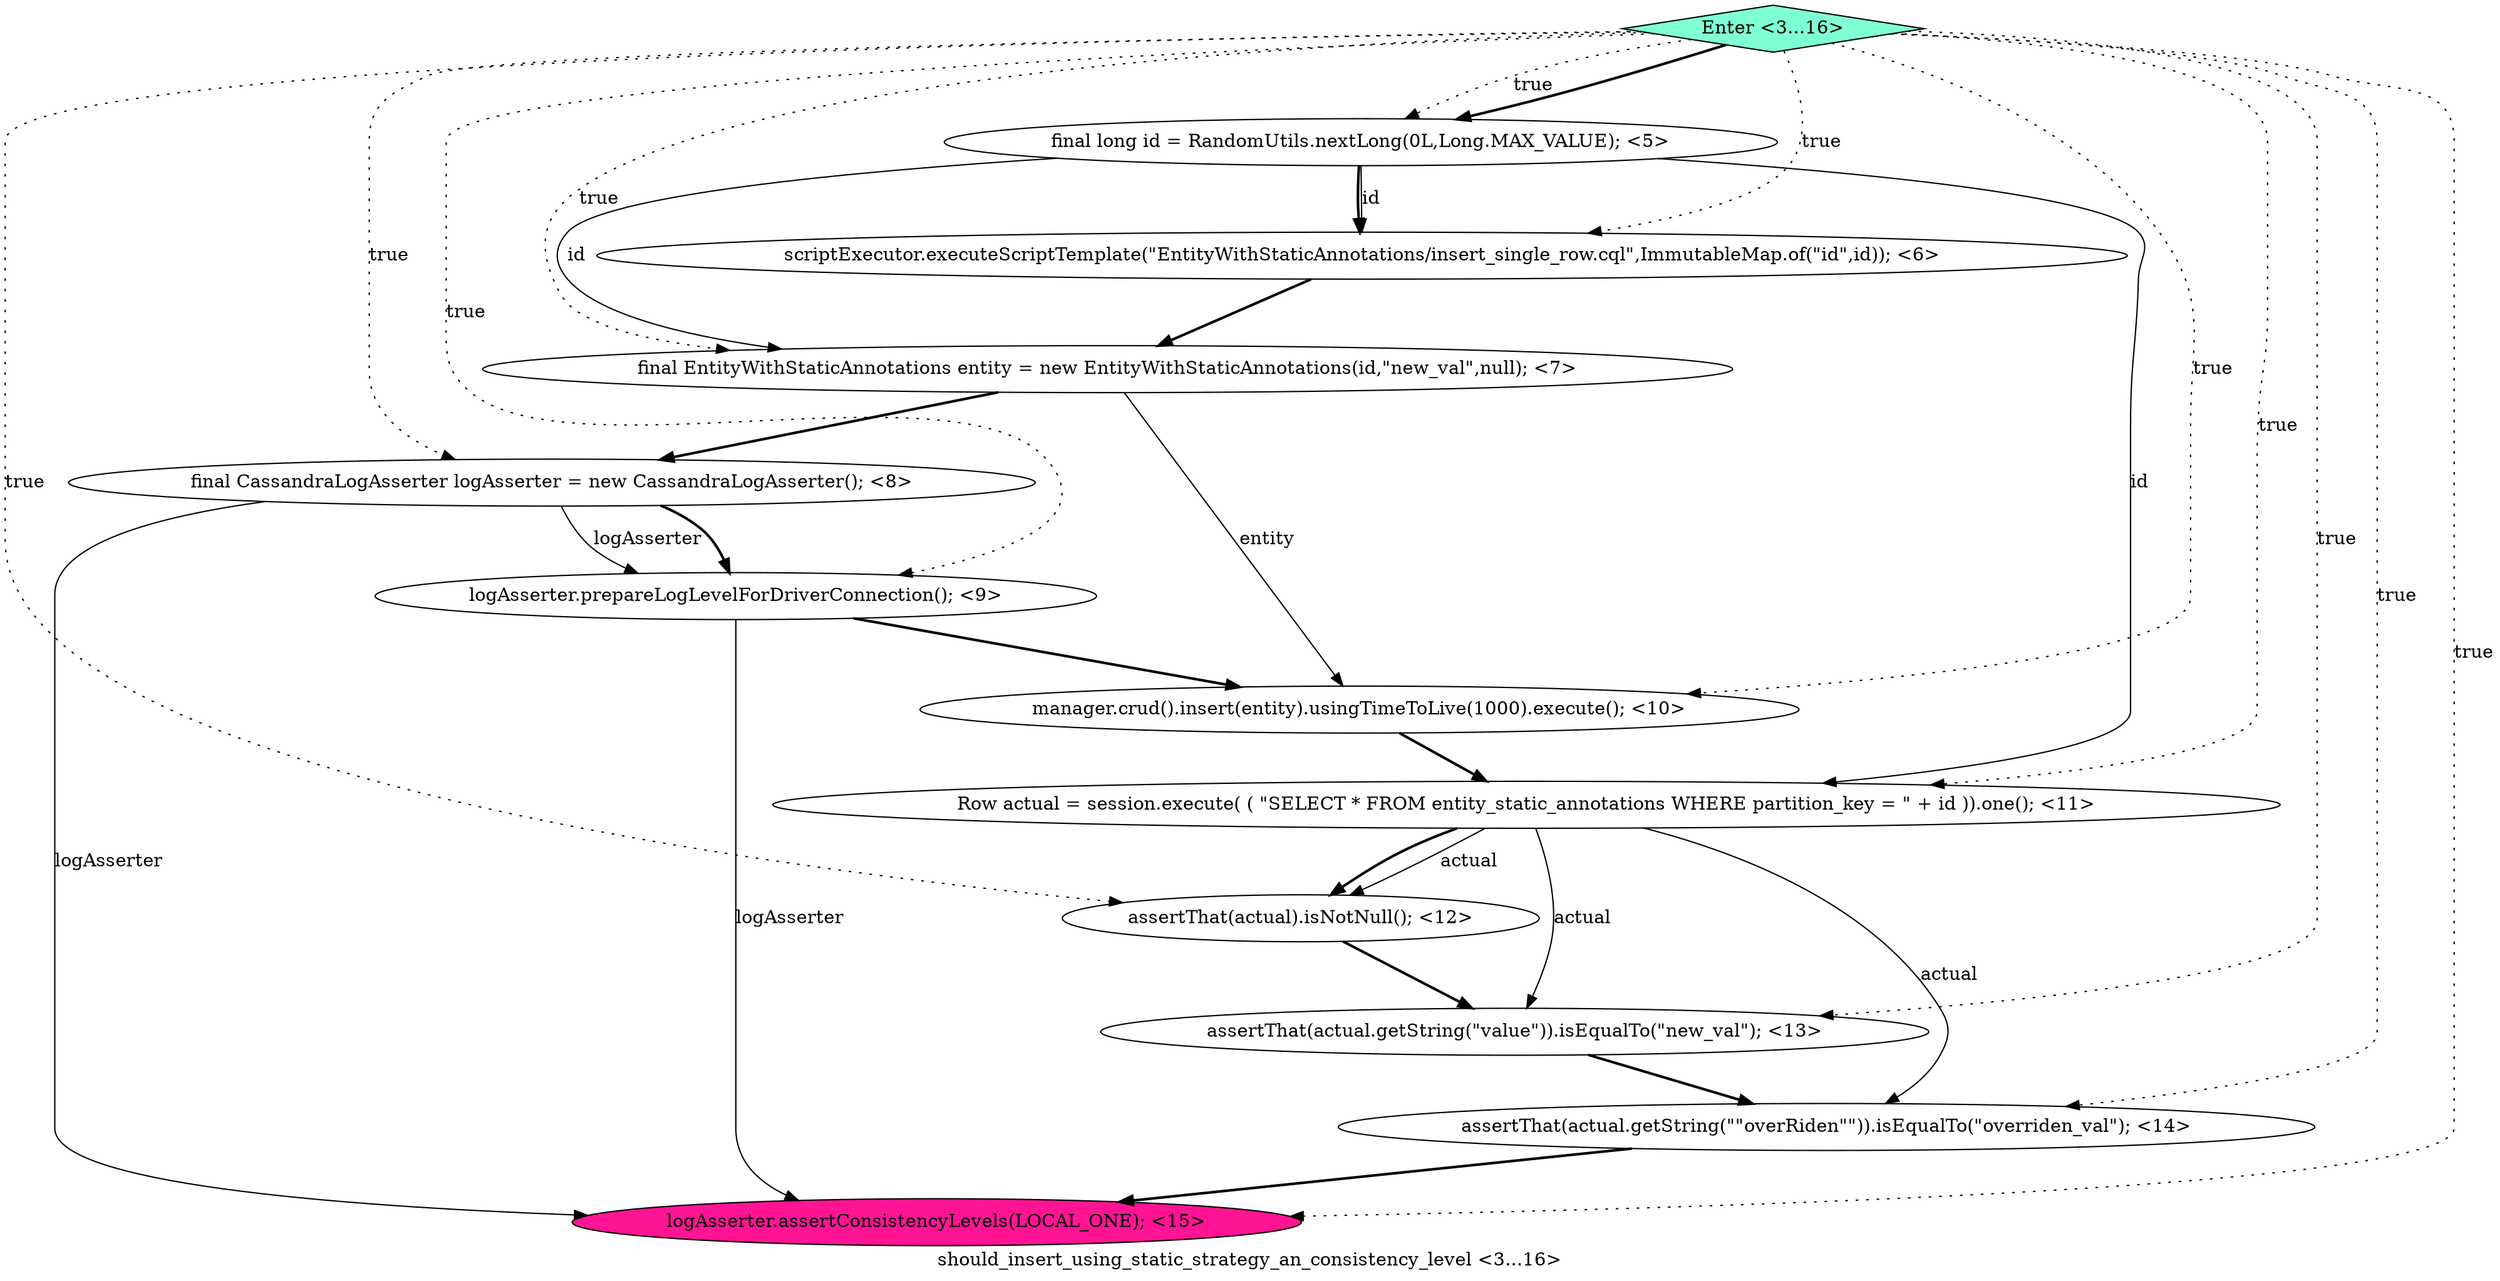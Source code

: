 digraph PDG {
label = "should_insert_using_static_strategy_an_consistency_level <3...16>";
0.2 [style = filled, label = "final EntityWithStaticAnnotations entity = new EntityWithStaticAnnotations(id,\"new_val\",null); <7>", fillcolor = white, shape = ellipse];
0.1 [style = filled, label = "scriptExecutor.executeScriptTemplate(\"EntityWithStaticAnnotations/insert_single_row.cql\",ImmutableMap.of(\"id\",id)); <6>", fillcolor = white, shape = ellipse];
0.4 [style = filled, label = "logAsserter.prepareLogLevelForDriverConnection(); <9>", fillcolor = white, shape = ellipse];
0.8 [style = filled, label = "assertThat(actual.getString(\"value\")).isEqualTo(\"new_val\"); <13>", fillcolor = white, shape = ellipse];
0.5 [style = filled, label = "manager.crud().insert(entity).usingTimeToLive(1000).execute(); <10>", fillcolor = white, shape = ellipse];
0.10 [style = filled, label = "logAsserter.assertConsistencyLevels(LOCAL_ONE); <15>", fillcolor = deeppink, shape = ellipse];
0.0 [style = filled, label = "final long id = RandomUtils.nextLong(0L,Long.MAX_VALUE); <5>", fillcolor = white, shape = ellipse];
0.9 [style = filled, label = "assertThat(actual.getString(\"\"overRiden\"\")).isEqualTo(\"overriden_val\"); <14>", fillcolor = white, shape = ellipse];
0.11 [style = filled, label = "Enter <3...16>", fillcolor = aquamarine, shape = diamond];
0.3 [style = filled, label = "final CassandraLogAsserter logAsserter = new CassandraLogAsserter(); <8>", fillcolor = white, shape = ellipse];
0.6 [style = filled, label = "Row actual = session.execute( ( \"SELECT * FROM entity_static_annotations WHERE partition_key = \" + id )).one(); <11>", fillcolor = white, shape = ellipse];
0.7 [style = filled, label = "assertThat(actual).isNotNull(); <12>", fillcolor = white, shape = ellipse];
0.0 -> 0.1 [style = solid, label="id"];
0.0 -> 0.1 [style = bold, label=""];
0.0 -> 0.2 [style = solid, label="id"];
0.0 -> 0.6 [style = solid, label="id"];
0.1 -> 0.2 [style = bold, label=""];
0.2 -> 0.3 [style = bold, label=""];
0.2 -> 0.5 [style = solid, label="entity"];
0.3 -> 0.4 [style = solid, label="logAsserter"];
0.3 -> 0.4 [style = bold, label=""];
0.3 -> 0.10 [style = solid, label="logAsserter"];
0.4 -> 0.5 [style = bold, label=""];
0.4 -> 0.10 [style = solid, label="logAsserter"];
0.5 -> 0.6 [style = bold, label=""];
0.6 -> 0.7 [style = solid, label="actual"];
0.6 -> 0.7 [style = bold, label=""];
0.6 -> 0.8 [style = solid, label="actual"];
0.6 -> 0.9 [style = solid, label="actual"];
0.7 -> 0.8 [style = bold, label=""];
0.8 -> 0.9 [style = bold, label=""];
0.9 -> 0.10 [style = bold, label=""];
0.11 -> 0.0 [style = dotted, label="true"];
0.11 -> 0.0 [style = bold, label=""];
0.11 -> 0.1 [style = dotted, label="true"];
0.11 -> 0.2 [style = dotted, label="true"];
0.11 -> 0.3 [style = dotted, label="true"];
0.11 -> 0.4 [style = dotted, label="true"];
0.11 -> 0.5 [style = dotted, label="true"];
0.11 -> 0.6 [style = dotted, label="true"];
0.11 -> 0.7 [style = dotted, label="true"];
0.11 -> 0.8 [style = dotted, label="true"];
0.11 -> 0.9 [style = dotted, label="true"];
0.11 -> 0.10 [style = dotted, label="true"];
}
